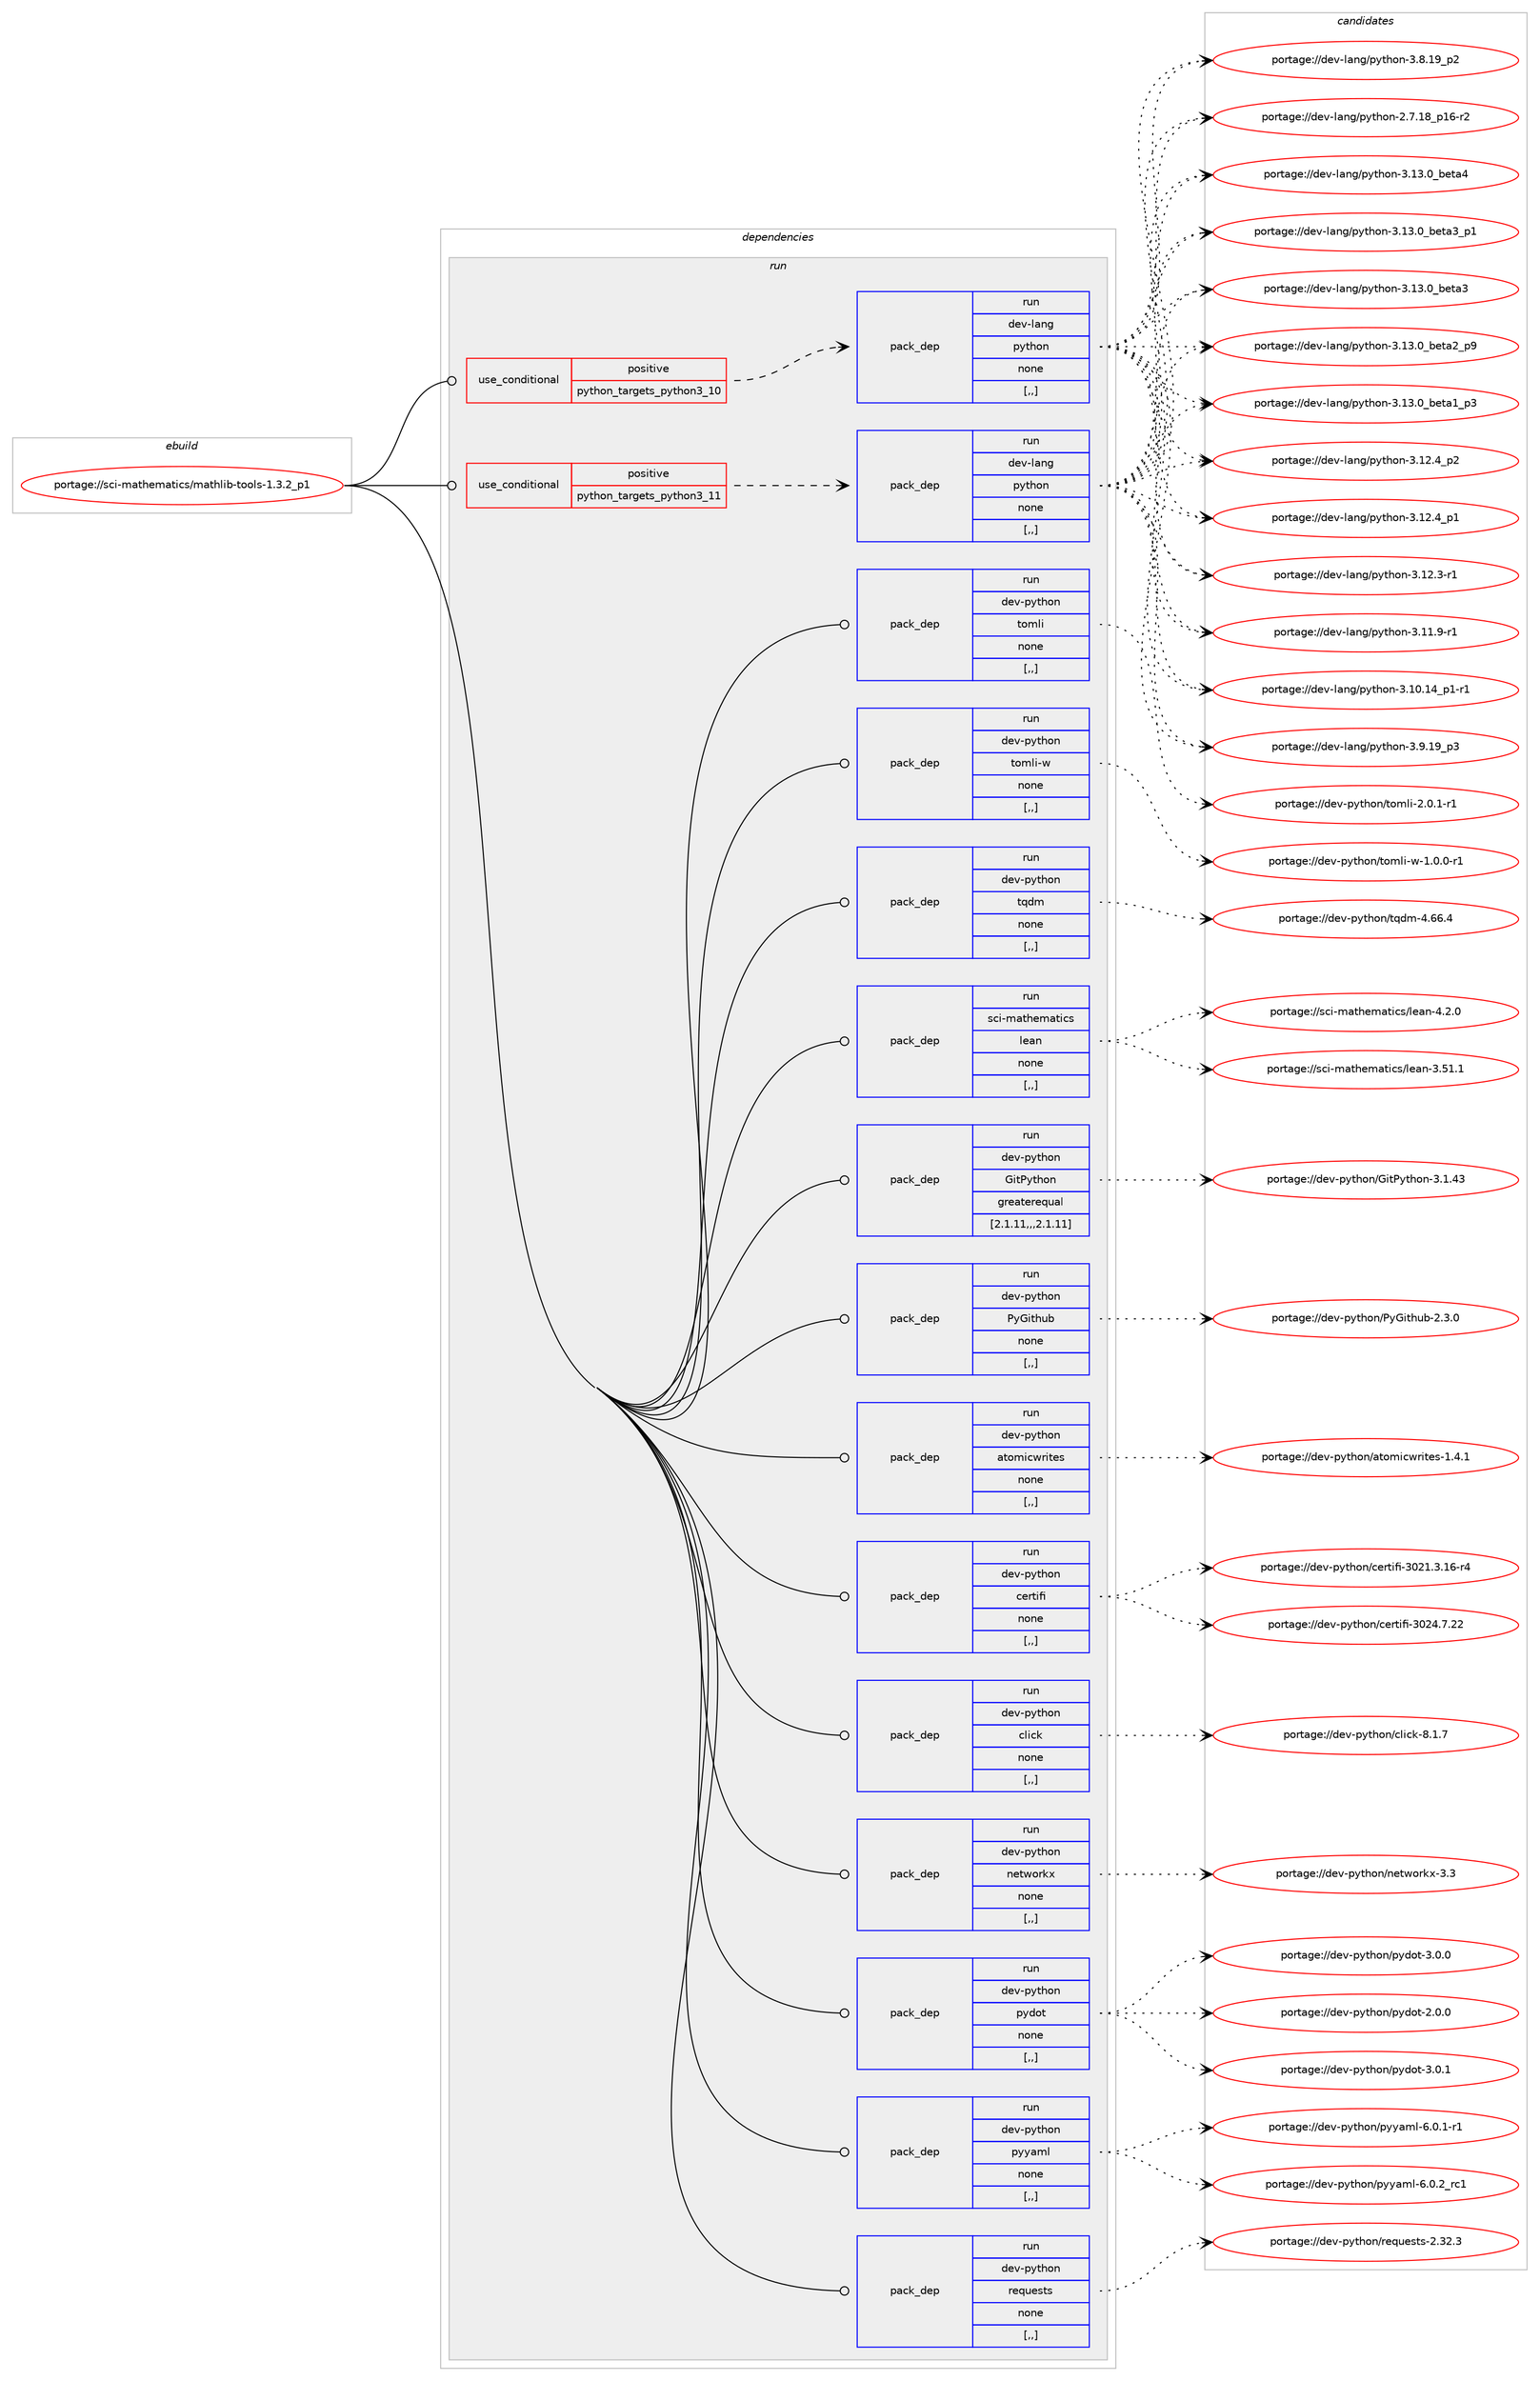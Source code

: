 digraph prolog {

# *************
# Graph options
# *************

newrank=true;
concentrate=true;
compound=true;
graph [rankdir=LR,fontname=Helvetica,fontsize=10,ranksep=1.5];#, ranksep=2.5, nodesep=0.2];
edge  [arrowhead=vee];
node  [fontname=Helvetica,fontsize=10];

# **********
# The ebuild
# **********

subgraph cluster_leftcol {
color=gray;
label=<<i>ebuild</i>>;
id [label="portage://sci-mathematics/mathlib-tools-1.3.2_p1", color=red, width=4, href="../sci-mathematics/mathlib-tools-1.3.2_p1.svg"];
}

# ****************
# The dependencies
# ****************

subgraph cluster_midcol {
color=gray;
label=<<i>dependencies</i>>;
subgraph cluster_compile {
fillcolor="#eeeeee";
style=filled;
label=<<i>compile</i>>;
}
subgraph cluster_compileandrun {
fillcolor="#eeeeee";
style=filled;
label=<<i>compile and run</i>>;
}
subgraph cluster_run {
fillcolor="#eeeeee";
style=filled;
label=<<i>run</i>>;
subgraph cond108391 {
dependency408843 [label=<<TABLE BORDER="0" CELLBORDER="1" CELLSPACING="0" CELLPADDING="4"><TR><TD ROWSPAN="3" CELLPADDING="10">use_conditional</TD></TR><TR><TD>positive</TD></TR><TR><TD>python_targets_python3_10</TD></TR></TABLE>>, shape=none, color=red];
subgraph pack297568 {
dependency408844 [label=<<TABLE BORDER="0" CELLBORDER="1" CELLSPACING="0" CELLPADDING="4" WIDTH="220"><TR><TD ROWSPAN="6" CELLPADDING="30">pack_dep</TD></TR><TR><TD WIDTH="110">run</TD></TR><TR><TD>dev-lang</TD></TR><TR><TD>python</TD></TR><TR><TD>none</TD></TR><TR><TD>[,,]</TD></TR></TABLE>>, shape=none, color=blue];
}
dependency408843:e -> dependency408844:w [weight=20,style="dashed",arrowhead="vee"];
}
id:e -> dependency408843:w [weight=20,style="solid",arrowhead="odot"];
subgraph cond108392 {
dependency408845 [label=<<TABLE BORDER="0" CELLBORDER="1" CELLSPACING="0" CELLPADDING="4"><TR><TD ROWSPAN="3" CELLPADDING="10">use_conditional</TD></TR><TR><TD>positive</TD></TR><TR><TD>python_targets_python3_11</TD></TR></TABLE>>, shape=none, color=red];
subgraph pack297569 {
dependency408846 [label=<<TABLE BORDER="0" CELLBORDER="1" CELLSPACING="0" CELLPADDING="4" WIDTH="220"><TR><TD ROWSPAN="6" CELLPADDING="30">pack_dep</TD></TR><TR><TD WIDTH="110">run</TD></TR><TR><TD>dev-lang</TD></TR><TR><TD>python</TD></TR><TR><TD>none</TD></TR><TR><TD>[,,]</TD></TR></TABLE>>, shape=none, color=blue];
}
dependency408845:e -> dependency408846:w [weight=20,style="dashed",arrowhead="vee"];
}
id:e -> dependency408845:w [weight=20,style="solid",arrowhead="odot"];
subgraph pack297570 {
dependency408847 [label=<<TABLE BORDER="0" CELLBORDER="1" CELLSPACING="0" CELLPADDING="4" WIDTH="220"><TR><TD ROWSPAN="6" CELLPADDING="30">pack_dep</TD></TR><TR><TD WIDTH="110">run</TD></TR><TR><TD>dev-python</TD></TR><TR><TD>GitPython</TD></TR><TR><TD>greaterequal</TD></TR><TR><TD>[2.1.11,,,2.1.11]</TD></TR></TABLE>>, shape=none, color=blue];
}
id:e -> dependency408847:w [weight=20,style="solid",arrowhead="odot"];
subgraph pack297571 {
dependency408848 [label=<<TABLE BORDER="0" CELLBORDER="1" CELLSPACING="0" CELLPADDING="4" WIDTH="220"><TR><TD ROWSPAN="6" CELLPADDING="30">pack_dep</TD></TR><TR><TD WIDTH="110">run</TD></TR><TR><TD>dev-python</TD></TR><TR><TD>PyGithub</TD></TR><TR><TD>none</TD></TR><TR><TD>[,,]</TD></TR></TABLE>>, shape=none, color=blue];
}
id:e -> dependency408848:w [weight=20,style="solid",arrowhead="odot"];
subgraph pack297572 {
dependency408849 [label=<<TABLE BORDER="0" CELLBORDER="1" CELLSPACING="0" CELLPADDING="4" WIDTH="220"><TR><TD ROWSPAN="6" CELLPADDING="30">pack_dep</TD></TR><TR><TD WIDTH="110">run</TD></TR><TR><TD>dev-python</TD></TR><TR><TD>atomicwrites</TD></TR><TR><TD>none</TD></TR><TR><TD>[,,]</TD></TR></TABLE>>, shape=none, color=blue];
}
id:e -> dependency408849:w [weight=20,style="solid",arrowhead="odot"];
subgraph pack297573 {
dependency408850 [label=<<TABLE BORDER="0" CELLBORDER="1" CELLSPACING="0" CELLPADDING="4" WIDTH="220"><TR><TD ROWSPAN="6" CELLPADDING="30">pack_dep</TD></TR><TR><TD WIDTH="110">run</TD></TR><TR><TD>dev-python</TD></TR><TR><TD>certifi</TD></TR><TR><TD>none</TD></TR><TR><TD>[,,]</TD></TR></TABLE>>, shape=none, color=blue];
}
id:e -> dependency408850:w [weight=20,style="solid",arrowhead="odot"];
subgraph pack297574 {
dependency408851 [label=<<TABLE BORDER="0" CELLBORDER="1" CELLSPACING="0" CELLPADDING="4" WIDTH="220"><TR><TD ROWSPAN="6" CELLPADDING="30">pack_dep</TD></TR><TR><TD WIDTH="110">run</TD></TR><TR><TD>dev-python</TD></TR><TR><TD>click</TD></TR><TR><TD>none</TD></TR><TR><TD>[,,]</TD></TR></TABLE>>, shape=none, color=blue];
}
id:e -> dependency408851:w [weight=20,style="solid",arrowhead="odot"];
subgraph pack297575 {
dependency408852 [label=<<TABLE BORDER="0" CELLBORDER="1" CELLSPACING="0" CELLPADDING="4" WIDTH="220"><TR><TD ROWSPAN="6" CELLPADDING="30">pack_dep</TD></TR><TR><TD WIDTH="110">run</TD></TR><TR><TD>dev-python</TD></TR><TR><TD>networkx</TD></TR><TR><TD>none</TD></TR><TR><TD>[,,]</TD></TR></TABLE>>, shape=none, color=blue];
}
id:e -> dependency408852:w [weight=20,style="solid",arrowhead="odot"];
subgraph pack297576 {
dependency408853 [label=<<TABLE BORDER="0" CELLBORDER="1" CELLSPACING="0" CELLPADDING="4" WIDTH="220"><TR><TD ROWSPAN="6" CELLPADDING="30">pack_dep</TD></TR><TR><TD WIDTH="110">run</TD></TR><TR><TD>dev-python</TD></TR><TR><TD>pydot</TD></TR><TR><TD>none</TD></TR><TR><TD>[,,]</TD></TR></TABLE>>, shape=none, color=blue];
}
id:e -> dependency408853:w [weight=20,style="solid",arrowhead="odot"];
subgraph pack297577 {
dependency408854 [label=<<TABLE BORDER="0" CELLBORDER="1" CELLSPACING="0" CELLPADDING="4" WIDTH="220"><TR><TD ROWSPAN="6" CELLPADDING="30">pack_dep</TD></TR><TR><TD WIDTH="110">run</TD></TR><TR><TD>dev-python</TD></TR><TR><TD>pyyaml</TD></TR><TR><TD>none</TD></TR><TR><TD>[,,]</TD></TR></TABLE>>, shape=none, color=blue];
}
id:e -> dependency408854:w [weight=20,style="solid",arrowhead="odot"];
subgraph pack297578 {
dependency408855 [label=<<TABLE BORDER="0" CELLBORDER="1" CELLSPACING="0" CELLPADDING="4" WIDTH="220"><TR><TD ROWSPAN="6" CELLPADDING="30">pack_dep</TD></TR><TR><TD WIDTH="110">run</TD></TR><TR><TD>dev-python</TD></TR><TR><TD>requests</TD></TR><TR><TD>none</TD></TR><TR><TD>[,,]</TD></TR></TABLE>>, shape=none, color=blue];
}
id:e -> dependency408855:w [weight=20,style="solid",arrowhead="odot"];
subgraph pack297579 {
dependency408856 [label=<<TABLE BORDER="0" CELLBORDER="1" CELLSPACING="0" CELLPADDING="4" WIDTH="220"><TR><TD ROWSPAN="6" CELLPADDING="30">pack_dep</TD></TR><TR><TD WIDTH="110">run</TD></TR><TR><TD>dev-python</TD></TR><TR><TD>tomli</TD></TR><TR><TD>none</TD></TR><TR><TD>[,,]</TD></TR></TABLE>>, shape=none, color=blue];
}
id:e -> dependency408856:w [weight=20,style="solid",arrowhead="odot"];
subgraph pack297580 {
dependency408857 [label=<<TABLE BORDER="0" CELLBORDER="1" CELLSPACING="0" CELLPADDING="4" WIDTH="220"><TR><TD ROWSPAN="6" CELLPADDING="30">pack_dep</TD></TR><TR><TD WIDTH="110">run</TD></TR><TR><TD>dev-python</TD></TR><TR><TD>tomli-w</TD></TR><TR><TD>none</TD></TR><TR><TD>[,,]</TD></TR></TABLE>>, shape=none, color=blue];
}
id:e -> dependency408857:w [weight=20,style="solid",arrowhead="odot"];
subgraph pack297581 {
dependency408858 [label=<<TABLE BORDER="0" CELLBORDER="1" CELLSPACING="0" CELLPADDING="4" WIDTH="220"><TR><TD ROWSPAN="6" CELLPADDING="30">pack_dep</TD></TR><TR><TD WIDTH="110">run</TD></TR><TR><TD>dev-python</TD></TR><TR><TD>tqdm</TD></TR><TR><TD>none</TD></TR><TR><TD>[,,]</TD></TR></TABLE>>, shape=none, color=blue];
}
id:e -> dependency408858:w [weight=20,style="solid",arrowhead="odot"];
subgraph pack297582 {
dependency408859 [label=<<TABLE BORDER="0" CELLBORDER="1" CELLSPACING="0" CELLPADDING="4" WIDTH="220"><TR><TD ROWSPAN="6" CELLPADDING="30">pack_dep</TD></TR><TR><TD WIDTH="110">run</TD></TR><TR><TD>sci-mathematics</TD></TR><TR><TD>lean</TD></TR><TR><TD>none</TD></TR><TR><TD>[,,]</TD></TR></TABLE>>, shape=none, color=blue];
}
id:e -> dependency408859:w [weight=20,style="solid",arrowhead="odot"];
}
}

# **************
# The candidates
# **************

subgraph cluster_choices {
rank=same;
color=gray;
label=<<i>candidates</i>>;

subgraph choice297568 {
color=black;
nodesep=1;
choice1001011184510897110103471121211161041111104551464951464895981011169752 [label="portage://dev-lang/python-3.13.0_beta4", color=red, width=4,href="../dev-lang/python-3.13.0_beta4.svg"];
choice10010111845108971101034711212111610411111045514649514648959810111697519511249 [label="portage://dev-lang/python-3.13.0_beta3_p1", color=red, width=4,href="../dev-lang/python-3.13.0_beta3_p1.svg"];
choice1001011184510897110103471121211161041111104551464951464895981011169751 [label="portage://dev-lang/python-3.13.0_beta3", color=red, width=4,href="../dev-lang/python-3.13.0_beta3.svg"];
choice10010111845108971101034711212111610411111045514649514648959810111697509511257 [label="portage://dev-lang/python-3.13.0_beta2_p9", color=red, width=4,href="../dev-lang/python-3.13.0_beta2_p9.svg"];
choice10010111845108971101034711212111610411111045514649514648959810111697499511251 [label="portage://dev-lang/python-3.13.0_beta1_p3", color=red, width=4,href="../dev-lang/python-3.13.0_beta1_p3.svg"];
choice100101118451089711010347112121116104111110455146495046529511250 [label="portage://dev-lang/python-3.12.4_p2", color=red, width=4,href="../dev-lang/python-3.12.4_p2.svg"];
choice100101118451089711010347112121116104111110455146495046529511249 [label="portage://dev-lang/python-3.12.4_p1", color=red, width=4,href="../dev-lang/python-3.12.4_p1.svg"];
choice100101118451089711010347112121116104111110455146495046514511449 [label="portage://dev-lang/python-3.12.3-r1", color=red, width=4,href="../dev-lang/python-3.12.3-r1.svg"];
choice100101118451089711010347112121116104111110455146494946574511449 [label="portage://dev-lang/python-3.11.9-r1", color=red, width=4,href="../dev-lang/python-3.11.9-r1.svg"];
choice100101118451089711010347112121116104111110455146494846495295112494511449 [label="portage://dev-lang/python-3.10.14_p1-r1", color=red, width=4,href="../dev-lang/python-3.10.14_p1-r1.svg"];
choice100101118451089711010347112121116104111110455146574649579511251 [label="portage://dev-lang/python-3.9.19_p3", color=red, width=4,href="../dev-lang/python-3.9.19_p3.svg"];
choice100101118451089711010347112121116104111110455146564649579511250 [label="portage://dev-lang/python-3.8.19_p2", color=red, width=4,href="../dev-lang/python-3.8.19_p2.svg"];
choice100101118451089711010347112121116104111110455046554649569511249544511450 [label="portage://dev-lang/python-2.7.18_p16-r2", color=red, width=4,href="../dev-lang/python-2.7.18_p16-r2.svg"];
dependency408844:e -> choice1001011184510897110103471121211161041111104551464951464895981011169752:w [style=dotted,weight="100"];
dependency408844:e -> choice10010111845108971101034711212111610411111045514649514648959810111697519511249:w [style=dotted,weight="100"];
dependency408844:e -> choice1001011184510897110103471121211161041111104551464951464895981011169751:w [style=dotted,weight="100"];
dependency408844:e -> choice10010111845108971101034711212111610411111045514649514648959810111697509511257:w [style=dotted,weight="100"];
dependency408844:e -> choice10010111845108971101034711212111610411111045514649514648959810111697499511251:w [style=dotted,weight="100"];
dependency408844:e -> choice100101118451089711010347112121116104111110455146495046529511250:w [style=dotted,weight="100"];
dependency408844:e -> choice100101118451089711010347112121116104111110455146495046529511249:w [style=dotted,weight="100"];
dependency408844:e -> choice100101118451089711010347112121116104111110455146495046514511449:w [style=dotted,weight="100"];
dependency408844:e -> choice100101118451089711010347112121116104111110455146494946574511449:w [style=dotted,weight="100"];
dependency408844:e -> choice100101118451089711010347112121116104111110455146494846495295112494511449:w [style=dotted,weight="100"];
dependency408844:e -> choice100101118451089711010347112121116104111110455146574649579511251:w [style=dotted,weight="100"];
dependency408844:e -> choice100101118451089711010347112121116104111110455146564649579511250:w [style=dotted,weight="100"];
dependency408844:e -> choice100101118451089711010347112121116104111110455046554649569511249544511450:w [style=dotted,weight="100"];
}
subgraph choice297569 {
color=black;
nodesep=1;
choice1001011184510897110103471121211161041111104551464951464895981011169752 [label="portage://dev-lang/python-3.13.0_beta4", color=red, width=4,href="../dev-lang/python-3.13.0_beta4.svg"];
choice10010111845108971101034711212111610411111045514649514648959810111697519511249 [label="portage://dev-lang/python-3.13.0_beta3_p1", color=red, width=4,href="../dev-lang/python-3.13.0_beta3_p1.svg"];
choice1001011184510897110103471121211161041111104551464951464895981011169751 [label="portage://dev-lang/python-3.13.0_beta3", color=red, width=4,href="../dev-lang/python-3.13.0_beta3.svg"];
choice10010111845108971101034711212111610411111045514649514648959810111697509511257 [label="portage://dev-lang/python-3.13.0_beta2_p9", color=red, width=4,href="../dev-lang/python-3.13.0_beta2_p9.svg"];
choice10010111845108971101034711212111610411111045514649514648959810111697499511251 [label="portage://dev-lang/python-3.13.0_beta1_p3", color=red, width=4,href="../dev-lang/python-3.13.0_beta1_p3.svg"];
choice100101118451089711010347112121116104111110455146495046529511250 [label="portage://dev-lang/python-3.12.4_p2", color=red, width=4,href="../dev-lang/python-3.12.4_p2.svg"];
choice100101118451089711010347112121116104111110455146495046529511249 [label="portage://dev-lang/python-3.12.4_p1", color=red, width=4,href="../dev-lang/python-3.12.4_p1.svg"];
choice100101118451089711010347112121116104111110455146495046514511449 [label="portage://dev-lang/python-3.12.3-r1", color=red, width=4,href="../dev-lang/python-3.12.3-r1.svg"];
choice100101118451089711010347112121116104111110455146494946574511449 [label="portage://dev-lang/python-3.11.9-r1", color=red, width=4,href="../dev-lang/python-3.11.9-r1.svg"];
choice100101118451089711010347112121116104111110455146494846495295112494511449 [label="portage://dev-lang/python-3.10.14_p1-r1", color=red, width=4,href="../dev-lang/python-3.10.14_p1-r1.svg"];
choice100101118451089711010347112121116104111110455146574649579511251 [label="portage://dev-lang/python-3.9.19_p3", color=red, width=4,href="../dev-lang/python-3.9.19_p3.svg"];
choice100101118451089711010347112121116104111110455146564649579511250 [label="portage://dev-lang/python-3.8.19_p2", color=red, width=4,href="../dev-lang/python-3.8.19_p2.svg"];
choice100101118451089711010347112121116104111110455046554649569511249544511450 [label="portage://dev-lang/python-2.7.18_p16-r2", color=red, width=4,href="../dev-lang/python-2.7.18_p16-r2.svg"];
dependency408846:e -> choice1001011184510897110103471121211161041111104551464951464895981011169752:w [style=dotted,weight="100"];
dependency408846:e -> choice10010111845108971101034711212111610411111045514649514648959810111697519511249:w [style=dotted,weight="100"];
dependency408846:e -> choice1001011184510897110103471121211161041111104551464951464895981011169751:w [style=dotted,weight="100"];
dependency408846:e -> choice10010111845108971101034711212111610411111045514649514648959810111697509511257:w [style=dotted,weight="100"];
dependency408846:e -> choice10010111845108971101034711212111610411111045514649514648959810111697499511251:w [style=dotted,weight="100"];
dependency408846:e -> choice100101118451089711010347112121116104111110455146495046529511250:w [style=dotted,weight="100"];
dependency408846:e -> choice100101118451089711010347112121116104111110455146495046529511249:w [style=dotted,weight="100"];
dependency408846:e -> choice100101118451089711010347112121116104111110455146495046514511449:w [style=dotted,weight="100"];
dependency408846:e -> choice100101118451089711010347112121116104111110455146494946574511449:w [style=dotted,weight="100"];
dependency408846:e -> choice100101118451089711010347112121116104111110455146494846495295112494511449:w [style=dotted,weight="100"];
dependency408846:e -> choice100101118451089711010347112121116104111110455146574649579511251:w [style=dotted,weight="100"];
dependency408846:e -> choice100101118451089711010347112121116104111110455146564649579511250:w [style=dotted,weight="100"];
dependency408846:e -> choice100101118451089711010347112121116104111110455046554649569511249544511450:w [style=dotted,weight="100"];
}
subgraph choice297570 {
color=black;
nodesep=1;
choice1001011184511212111610411111047711051168012111610411111045514649465251 [label="portage://dev-python/GitPython-3.1.43", color=red, width=4,href="../dev-python/GitPython-3.1.43.svg"];
dependency408847:e -> choice1001011184511212111610411111047711051168012111610411111045514649465251:w [style=dotted,weight="100"];
}
subgraph choice297571 {
color=black;
nodesep=1;
choice1001011184511212111610411111047801217110511610411798455046514648 [label="portage://dev-python/PyGithub-2.3.0", color=red, width=4,href="../dev-python/PyGithub-2.3.0.svg"];
dependency408848:e -> choice1001011184511212111610411111047801217110511610411798455046514648:w [style=dotted,weight="100"];
}
subgraph choice297572 {
color=black;
nodesep=1;
choice10010111845112121116104111110479711611110910599119114105116101115454946524649 [label="portage://dev-python/atomicwrites-1.4.1", color=red, width=4,href="../dev-python/atomicwrites-1.4.1.svg"];
dependency408849:e -> choice10010111845112121116104111110479711611110910599119114105116101115454946524649:w [style=dotted,weight="100"];
}
subgraph choice297573 {
color=black;
nodesep=1;
choice10010111845112121116104111110479910111411610510210545514850524655465050 [label="portage://dev-python/certifi-3024.7.22", color=red, width=4,href="../dev-python/certifi-3024.7.22.svg"];
choice100101118451121211161041111104799101114116105102105455148504946514649544511452 [label="portage://dev-python/certifi-3021.3.16-r4", color=red, width=4,href="../dev-python/certifi-3021.3.16-r4.svg"];
dependency408850:e -> choice10010111845112121116104111110479910111411610510210545514850524655465050:w [style=dotted,weight="100"];
dependency408850:e -> choice100101118451121211161041111104799101114116105102105455148504946514649544511452:w [style=dotted,weight="100"];
}
subgraph choice297574 {
color=black;
nodesep=1;
choice10010111845112121116104111110479910810599107455646494655 [label="portage://dev-python/click-8.1.7", color=red, width=4,href="../dev-python/click-8.1.7.svg"];
dependency408851:e -> choice10010111845112121116104111110479910810599107455646494655:w [style=dotted,weight="100"];
}
subgraph choice297575 {
color=black;
nodesep=1;
choice100101118451121211161041111104711010111611911111410712045514651 [label="portage://dev-python/networkx-3.3", color=red, width=4,href="../dev-python/networkx-3.3.svg"];
dependency408852:e -> choice100101118451121211161041111104711010111611911111410712045514651:w [style=dotted,weight="100"];
}
subgraph choice297576 {
color=black;
nodesep=1;
choice1001011184511212111610411111047112121100111116455146484649 [label="portage://dev-python/pydot-3.0.1", color=red, width=4,href="../dev-python/pydot-3.0.1.svg"];
choice1001011184511212111610411111047112121100111116455146484648 [label="portage://dev-python/pydot-3.0.0", color=red, width=4,href="../dev-python/pydot-3.0.0.svg"];
choice1001011184511212111610411111047112121100111116455046484648 [label="portage://dev-python/pydot-2.0.0", color=red, width=4,href="../dev-python/pydot-2.0.0.svg"];
dependency408853:e -> choice1001011184511212111610411111047112121100111116455146484649:w [style=dotted,weight="100"];
dependency408853:e -> choice1001011184511212111610411111047112121100111116455146484648:w [style=dotted,weight="100"];
dependency408853:e -> choice1001011184511212111610411111047112121100111116455046484648:w [style=dotted,weight="100"];
}
subgraph choice297577 {
color=black;
nodesep=1;
choice100101118451121211161041111104711212112197109108455446484650951149949 [label="portage://dev-python/pyyaml-6.0.2_rc1", color=red, width=4,href="../dev-python/pyyaml-6.0.2_rc1.svg"];
choice1001011184511212111610411111047112121121971091084554464846494511449 [label="portage://dev-python/pyyaml-6.0.1-r1", color=red, width=4,href="../dev-python/pyyaml-6.0.1-r1.svg"];
dependency408854:e -> choice100101118451121211161041111104711212112197109108455446484650951149949:w [style=dotted,weight="100"];
dependency408854:e -> choice1001011184511212111610411111047112121121971091084554464846494511449:w [style=dotted,weight="100"];
}
subgraph choice297578 {
color=black;
nodesep=1;
choice100101118451121211161041111104711410111311710111511611545504651504651 [label="portage://dev-python/requests-2.32.3", color=red, width=4,href="../dev-python/requests-2.32.3.svg"];
dependency408855:e -> choice100101118451121211161041111104711410111311710111511611545504651504651:w [style=dotted,weight="100"];
}
subgraph choice297579 {
color=black;
nodesep=1;
choice10010111845112121116104111110471161111091081054550464846494511449 [label="portage://dev-python/tomli-2.0.1-r1", color=red, width=4,href="../dev-python/tomli-2.0.1-r1.svg"];
dependency408856:e -> choice10010111845112121116104111110471161111091081054550464846494511449:w [style=dotted,weight="100"];
}
subgraph choice297580 {
color=black;
nodesep=1;
choice1001011184511212111610411111047116111109108105451194549464846484511449 [label="portage://dev-python/tomli-w-1.0.0-r1", color=red, width=4,href="../dev-python/tomli-w-1.0.0-r1.svg"];
dependency408857:e -> choice1001011184511212111610411111047116111109108105451194549464846484511449:w [style=dotted,weight="100"];
}
subgraph choice297581 {
color=black;
nodesep=1;
choice100101118451121211161041111104711611310010945524654544652 [label="portage://dev-python/tqdm-4.66.4", color=red, width=4,href="../dev-python/tqdm-4.66.4.svg"];
dependency408858:e -> choice100101118451121211161041111104711611310010945524654544652:w [style=dotted,weight="100"];
}
subgraph choice297582 {
color=black;
nodesep=1;
choice11599105451099711610410110997116105991154710810197110455246504648 [label="portage://sci-mathematics/lean-4.2.0", color=red, width=4,href="../sci-mathematics/lean-4.2.0.svg"];
choice1159910545109971161041011099711610599115471081019711045514653494649 [label="portage://sci-mathematics/lean-3.51.1", color=red, width=4,href="../sci-mathematics/lean-3.51.1.svg"];
dependency408859:e -> choice11599105451099711610410110997116105991154710810197110455246504648:w [style=dotted,weight="100"];
dependency408859:e -> choice1159910545109971161041011099711610599115471081019711045514653494649:w [style=dotted,weight="100"];
}
}

}
